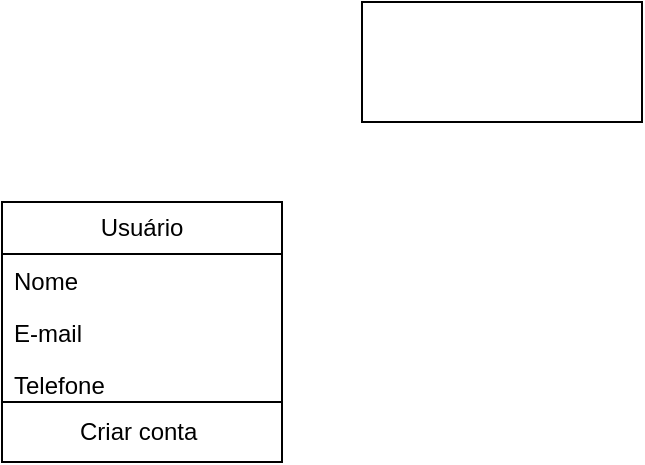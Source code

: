 <mxfile version="26.0.16">
  <diagram name="Página-1" id="gZLAHrKa2LAkKVzX3oqm">
    <mxGraphModel dx="1434" dy="772" grid="1" gridSize="10" guides="1" tooltips="1" connect="1" arrows="1" fold="1" page="1" pageScale="1" pageWidth="827" pageHeight="1169" math="0" shadow="0">
      <root>
        <mxCell id="0" />
        <mxCell id="1" parent="0" />
        <mxCell id="X95RGpU9dEdGr0EYjXBg-25" value="&lt;font style=&quot;vertical-align: inherit;&quot;&gt;&lt;font style=&quot;vertical-align: inherit;&quot;&gt;Usuário&lt;/font&gt;&lt;/font&gt;" style="swimlane;fontStyle=0;childLayout=stackLayout;horizontal=1;startSize=26;fillColor=none;horizontalStack=0;resizeParent=1;resizeParentMax=0;resizeLast=0;collapsible=1;marginBottom=0;whiteSpace=wrap;html=1;" vertex="1" parent="1">
          <mxGeometry y="210" width="140" height="104" as="geometry" />
        </mxCell>
        <mxCell id="X95RGpU9dEdGr0EYjXBg-26" value="&lt;font style=&quot;vertical-align: inherit;&quot;&gt;&lt;font style=&quot;vertical-align: inherit;&quot;&gt;Nome&lt;/font&gt;&lt;/font&gt;" style="text;strokeColor=none;fillColor=none;align=left;verticalAlign=top;spacingLeft=4;spacingRight=4;overflow=hidden;rotatable=0;points=[[0,0.5],[1,0.5]];portConstraint=eastwest;whiteSpace=wrap;html=1;" vertex="1" parent="X95RGpU9dEdGr0EYjXBg-25">
          <mxGeometry y="26" width="140" height="26" as="geometry" />
        </mxCell>
        <mxCell id="X95RGpU9dEdGr0EYjXBg-27" value="&lt;font style=&quot;vertical-align: inherit;&quot;&gt;&lt;font style=&quot;vertical-align: inherit;&quot;&gt;E-mail&lt;/font&gt;&lt;/font&gt;" style="text;strokeColor=none;fillColor=none;align=left;verticalAlign=top;spacingLeft=4;spacingRight=4;overflow=hidden;rotatable=0;points=[[0,0.5],[1,0.5]];portConstraint=eastwest;whiteSpace=wrap;html=1;" vertex="1" parent="X95RGpU9dEdGr0EYjXBg-25">
          <mxGeometry y="52" width="140" height="26" as="geometry" />
        </mxCell>
        <mxCell id="X95RGpU9dEdGr0EYjXBg-28" value="&lt;font style=&quot;vertical-align: inherit;&quot;&gt;&lt;font style=&quot;vertical-align: inherit;&quot;&gt;Telefone&lt;/font&gt;&lt;/font&gt;" style="text;strokeColor=none;fillColor=none;align=left;verticalAlign=top;spacingLeft=4;spacingRight=4;overflow=hidden;rotatable=0;points=[[0,0.5],[1,0.5]];portConstraint=eastwest;whiteSpace=wrap;html=1;" vertex="1" parent="X95RGpU9dEdGr0EYjXBg-25">
          <mxGeometry y="78" width="140" height="26" as="geometry" />
        </mxCell>
        <mxCell id="X95RGpU9dEdGr0EYjXBg-29" value="&lt;font style=&quot;vertical-align: inherit;&quot;&gt;&lt;font style=&quot;vertical-align: inherit;&quot;&gt;Criar conta&amp;nbsp;&lt;/font&gt;&lt;/font&gt;" style="html=1;whiteSpace=wrap;" vertex="1" parent="1">
          <mxGeometry y="310" width="140" height="30" as="geometry" />
        </mxCell>
        <mxCell id="X95RGpU9dEdGr0EYjXBg-36" value="" style="shape=mxgraph.bpmn.data2;labelPosition=center;verticalLabelPosition=bottom;align=center;verticalAlign=top;size=24;html=1;" vertex="1" parent="1">
          <mxGeometry x="180" y="110" width="140" height="60" as="geometry" />
        </mxCell>
      </root>
    </mxGraphModel>
  </diagram>
</mxfile>
